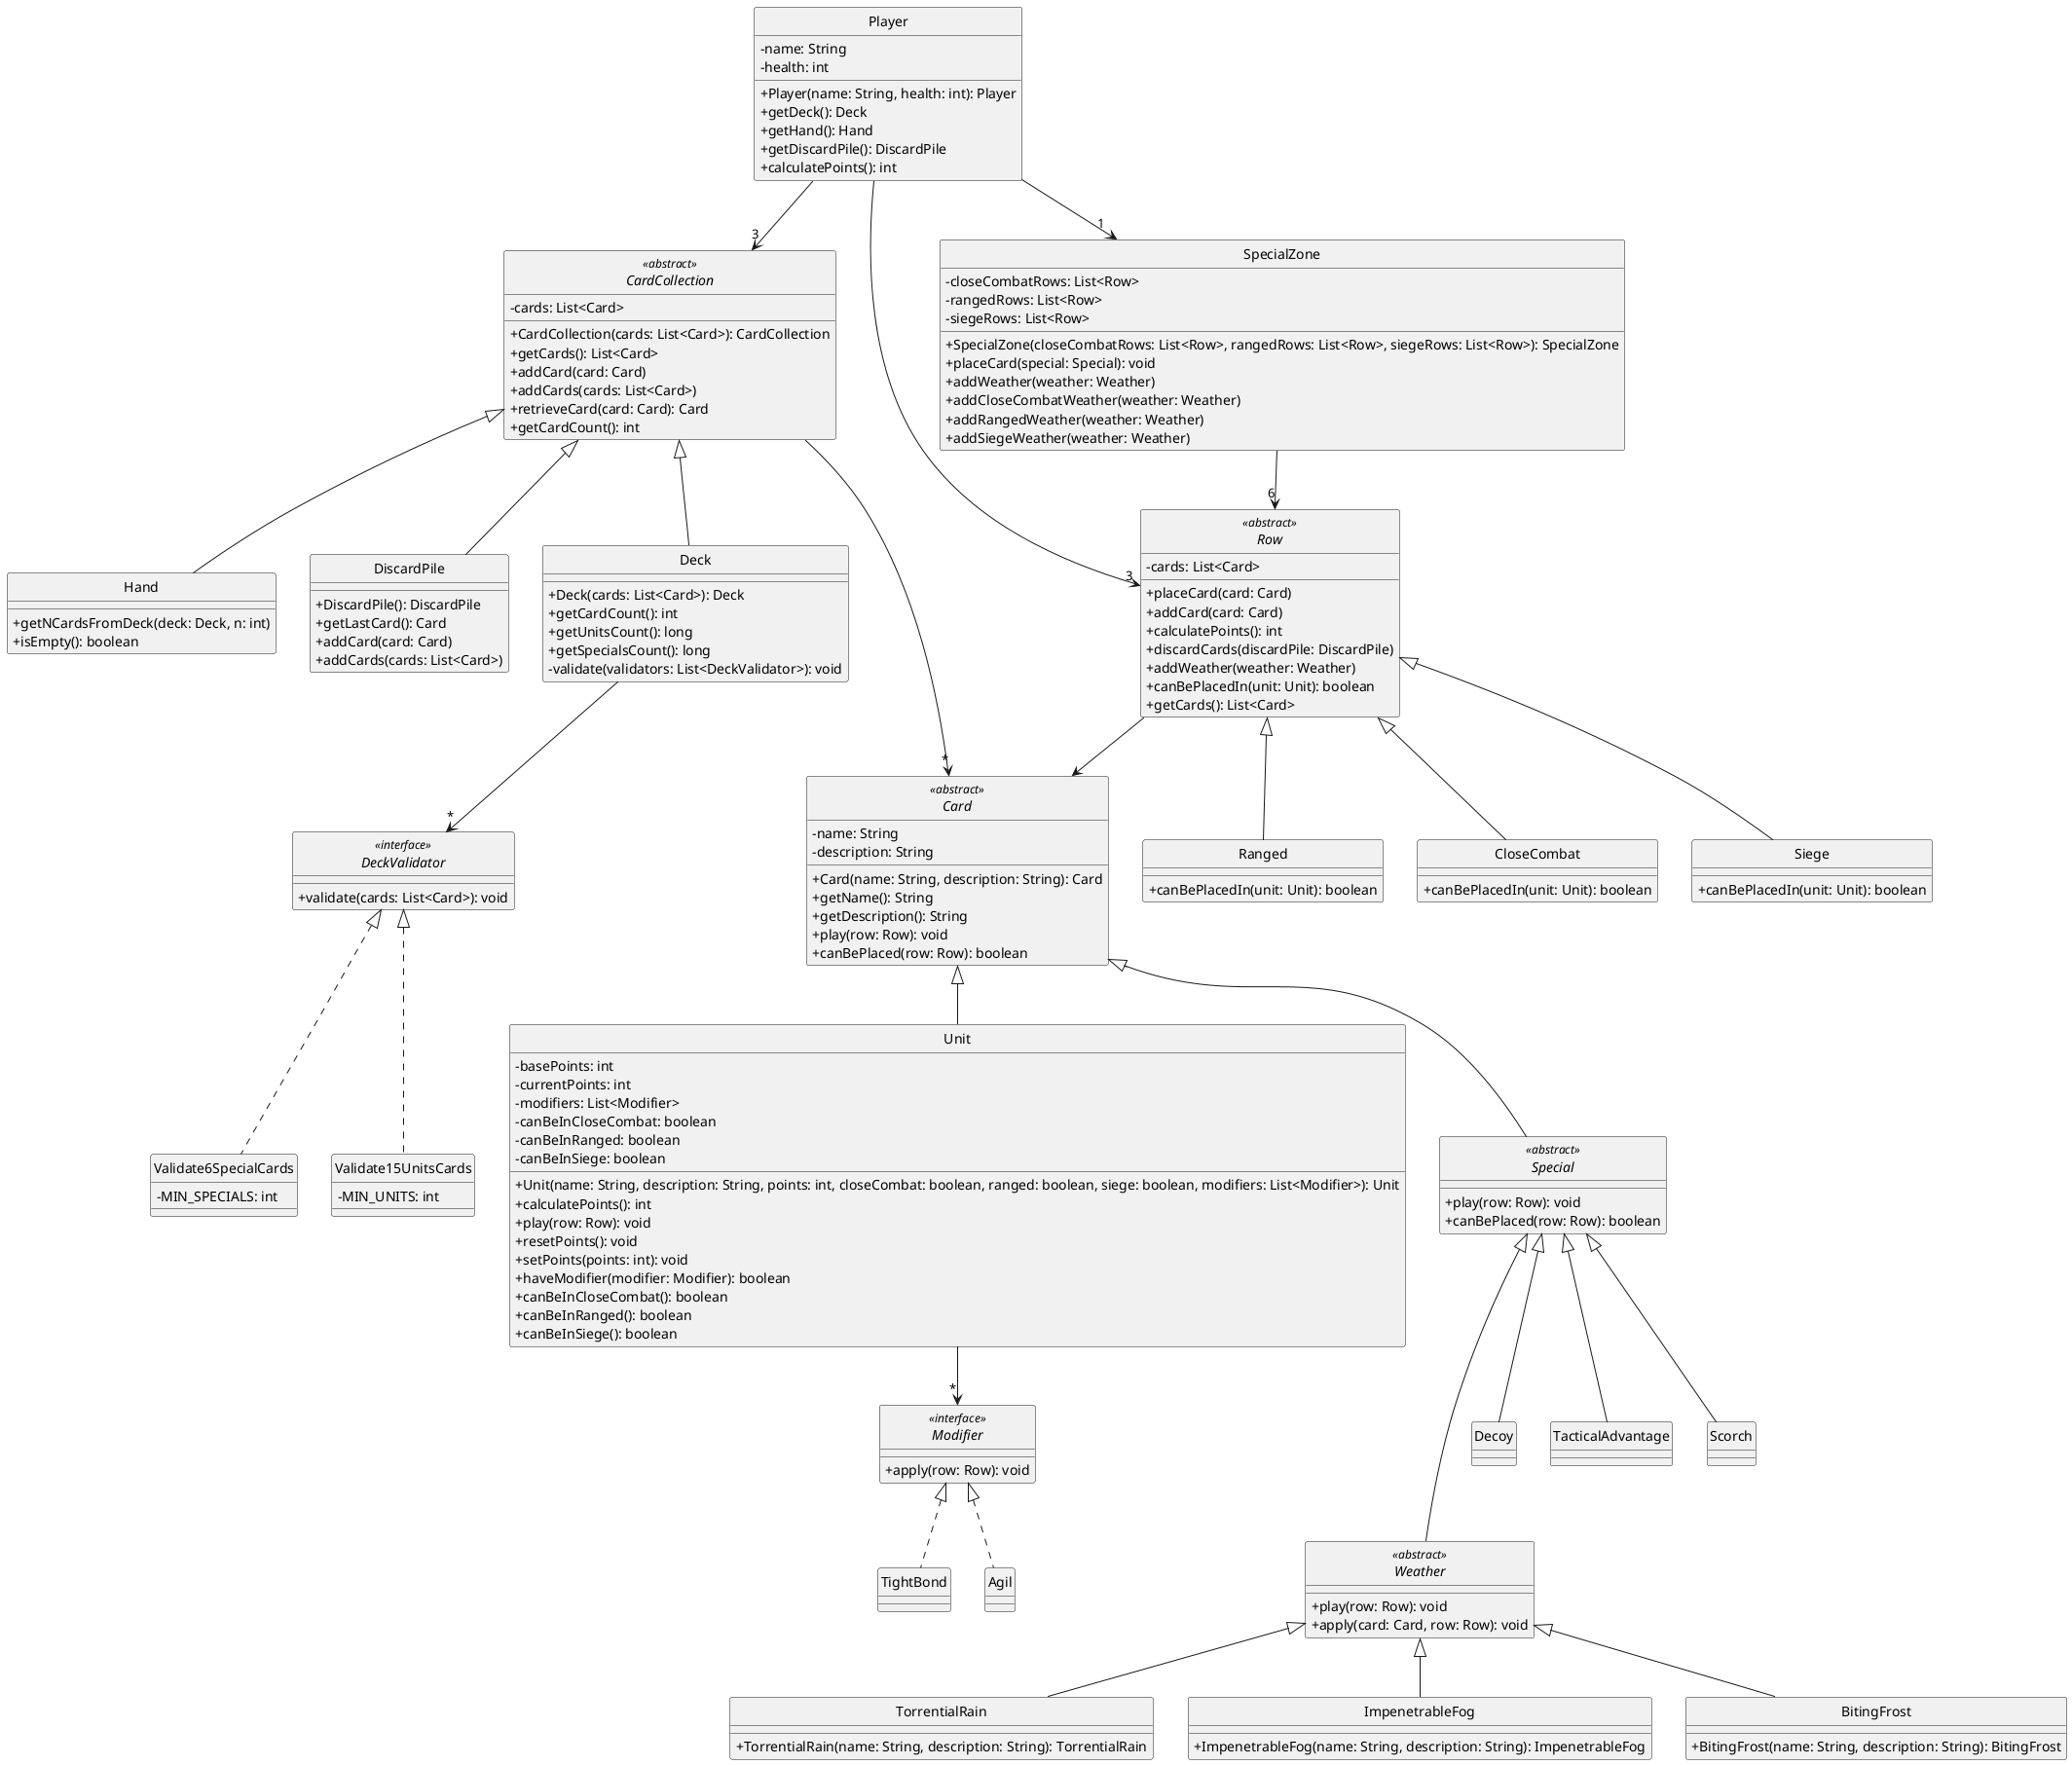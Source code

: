 @startuml

skinparam monochrome true
hide circle
skinparam classAttributeIconSize 0

' =====================
' GAME
' =====================
class Player {
  -name: String
  -health: int
  +Player(name: String, health: int): Player
  +getDeck(): Deck
  +getHand(): Hand
  +getDiscardPile(): DiscardPile
  +calculatePoints(): int
}

abstract class CardCollection <<abstract>> {
  -cards: List<Card>
  +CardCollection(cards: List<Card>): CardCollection
  +getCards(): List<Card>
  +addCard(card: Card)
  +addCards(cards: List<Card>)
  +retrieveCard(card: Card): Card
  +getCardCount(): int
}

class Hand {
  +getNCardsFromDeck(deck: Deck, n: int)
  +isEmpty(): boolean
}

class DiscardPile {
  +DiscardPile(): DiscardPile
  +getLastCard(): Card
  +addCard(card: Card)
  +addCards(cards: List<Card>)
}

class Deck {
  +Deck(cards: List<Card>): Deck
  +getCardCount(): int
  +getUnitsCount(): long
  +getSpecialsCount(): long
  -validate(validators: List<DeckValidator>): void
}

interface DeckValidator <<interface>> {
  +validate(cards: List<Card>): void
}

class Validate6SpecialCards {
  -MIN_SPECIALS: int
}

class Validate15UnitsCards {
  -MIN_UNITS: int
}

abstract class Row <<abstract>> {
  -cards: List<Card>
  +placeCard(card: Card)
  +addCard(card: Card)
  +calculatePoints(): int
  +discardCards(discardPile: DiscardPile)
  +addWeather(weather: Weather)
  +canBePlacedIn(unit: Unit): boolean
  +getCards(): List<Card>
}

class Ranged {
  +canBePlacedIn(unit: Unit): boolean
}

class CloseCombat {
  +canBePlacedIn(unit: Unit): boolean
}

class Siege {
  +canBePlacedIn(unit: Unit): boolean
}

class SpecialZone {
  -closeCombatRows: List<Row>
  -rangedRows: List<Row>
  -siegeRows: List<Row>
  +SpecialZone(closeCombatRows: List<Row>, rangedRows: List<Row>, siegeRows: List<Row>): SpecialZone
  +placeCard(special: Special): void
  +addWeather(weather: Weather)
  +addCloseCombatWeather(weather: Weather)
  +addRangedWeather(weather: Weather)
  +addSiegeWeather(weather: Weather)
}

abstract class Card <<abstract>> {
  -name: String
  -description: String
  +Card(name: String, description: String): Card
  +getName(): String
  +getDescription(): String
  +play(row: Row): void
  +canBePlaced(row: Row): boolean
}

class Unit {
  -basePoints: int
  -currentPoints: int
  -modifiers: List<Modifier>
  -canBeInCloseCombat: boolean
  -canBeInRanged: boolean
  -canBeInSiege: boolean
  +Unit(name: String, description: String, points: int, closeCombat: boolean, ranged: boolean, siege: boolean, modifiers: List<Modifier>): Unit
  +calculatePoints(): int
  +play(row: Row): void
  +resetPoints(): void
  +setPoints(points: int): void
  +haveModifier(modifier: Modifier): boolean
  +canBeInCloseCombat(): boolean
  +canBeInRanged(): boolean
  +canBeInSiege(): boolean
}

abstract class Special <<abstract>> {
  +play(row: Row): void
  +canBePlaced(row: Row): boolean
}

interface Modifier <<interface>> {
  +apply(row: Row): void
}

class TightBond {
}

class Agil {
}

abstract class Weather <<abstract>> {
  +play(row: Row): void
  +apply(card: Card, row: Row): void
}

class TorrentialRain {
  +TorrentialRain(name: String, description: String): TorrentialRain
}

class ImpenetrableFog {
  +ImpenetrableFog(name: String, description: String): ImpenetrableFog
}

class BitingFrost {
  +BitingFrost(name: String, description: String): BitingFrost
}

class Decoy {
}

class TacticalAdvantage {
}

class Scorch {
}

' =====================
' RELATIONSHIPS
' =====================
Player --> "3" CardCollection
Player --> "3" Row
Player --> "1" SpecialZone

SpecialZone --> "6" Row

CardCollection --> "*" Card
CardCollection <|-- Hand
CardCollection <|-- DiscardPile
CardCollection <|-- Deck

Row <|-- Ranged
Row <|-- CloseCombat
Row <|-- Siege

Row --> Card

Card <|-- Unit
Card <|-- Special

Unit --> "*" Modifier

Modifier <|.. TightBond
Modifier <|.. Agil

Special <|-- Decoy
Special <|-- TacticalAdvantage
Special <|-- Scorch
Special <|--- Weather

Weather <|-- TorrentialRain
Weather <|-- ImpenetrableFog
Weather <|-- BitingFrost

Deck --> "*" DeckValidator
DeckValidator <|.. Validate6SpecialCards
DeckValidator <|.. Validate15UnitsCards

@enduml